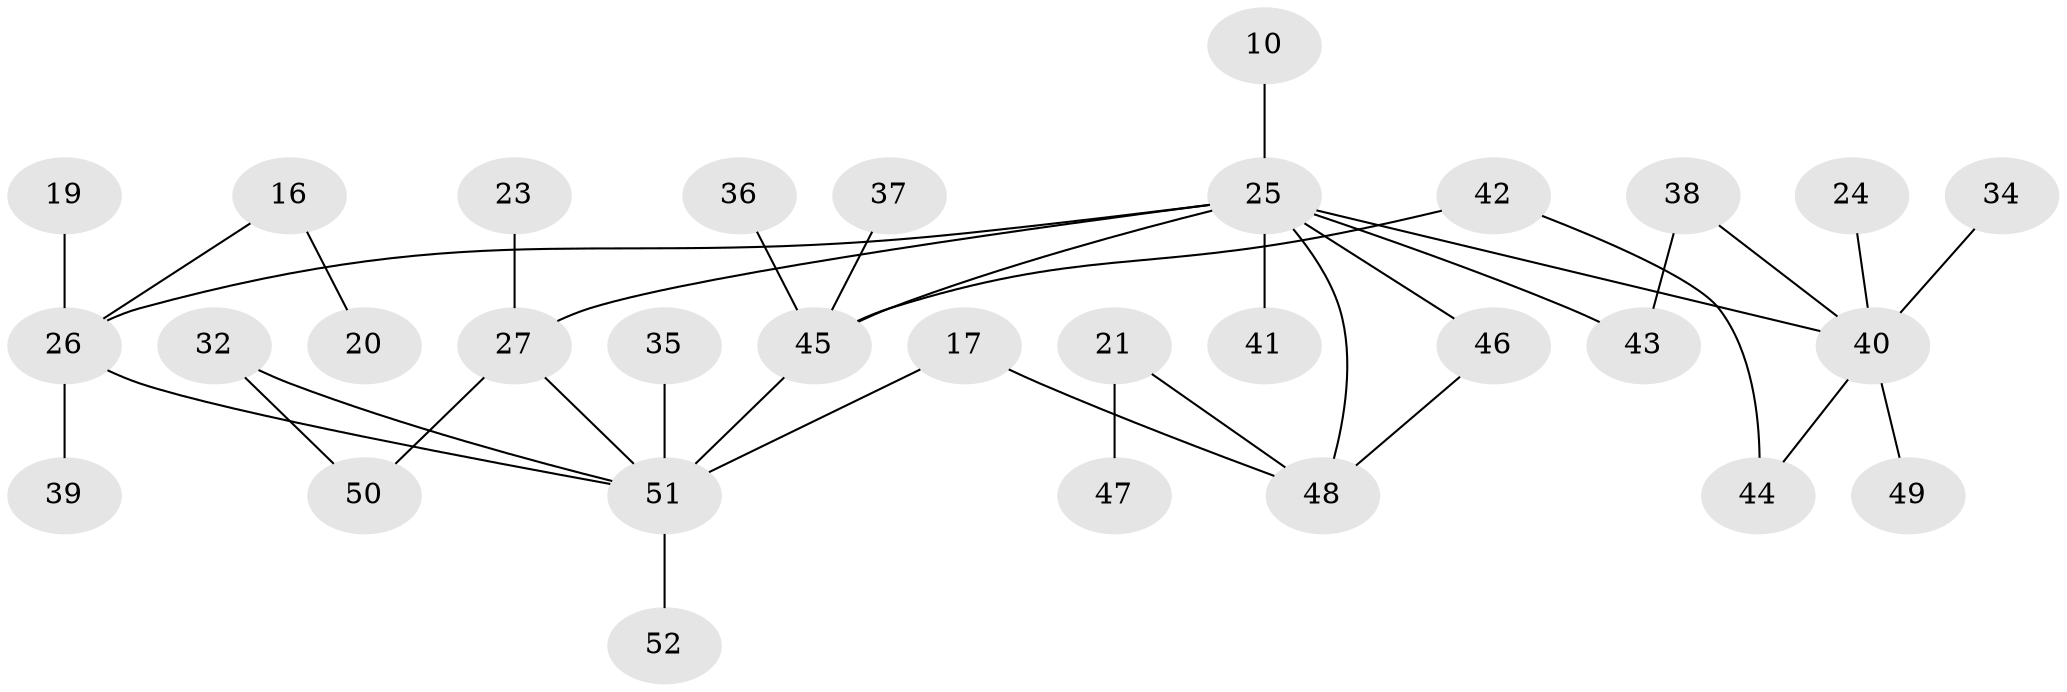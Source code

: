 // original degree distribution, {7: 0.038461538461538464, 2: 0.40384615384615385, 6: 0.038461538461538464, 3: 0.09615384615384616, 5: 0.038461538461538464, 4: 0.057692307692307696, 1: 0.3269230769230769}
// Generated by graph-tools (version 1.1) at 2025/44/03/04/25 21:44:23]
// undirected, 31 vertices, 37 edges
graph export_dot {
graph [start="1"]
  node [color=gray90,style=filled];
  10 [super="+8"];
  16;
  17;
  19 [super="+6"];
  20;
  21;
  23;
  24;
  25 [super="+7"];
  26 [super="+3+9"];
  27 [super="+22+15"];
  32;
  34;
  35;
  36;
  37;
  38;
  39;
  40 [super="+30"];
  41;
  42;
  43;
  44;
  45 [super="+33"];
  46 [super="+12"];
  47;
  48 [super="+5+14"];
  49;
  50;
  51 [super="+31+29+28"];
  52;
  10 -- 25;
  16 -- 20;
  16 -- 26;
  17 -- 51;
  17 -- 48;
  19 -- 26;
  21 -- 47;
  21 -- 48;
  23 -- 27;
  24 -- 40;
  25 -- 41;
  25 -- 43;
  25 -- 26;
  25 -- 45 [weight=2];
  25 -- 46;
  25 -- 27;
  25 -- 40;
  25 -- 48;
  26 -- 39;
  26 -- 51 [weight=2];
  27 -- 50;
  27 -- 51;
  32 -- 50;
  32 -- 51;
  34 -- 40;
  35 -- 51;
  36 -- 45;
  37 -- 45;
  38 -- 43;
  38 -- 40;
  40 -- 44;
  40 -- 49;
  42 -- 44;
  42 -- 45;
  45 -- 51 [weight=2];
  46 -- 48;
  51 -- 52;
}
